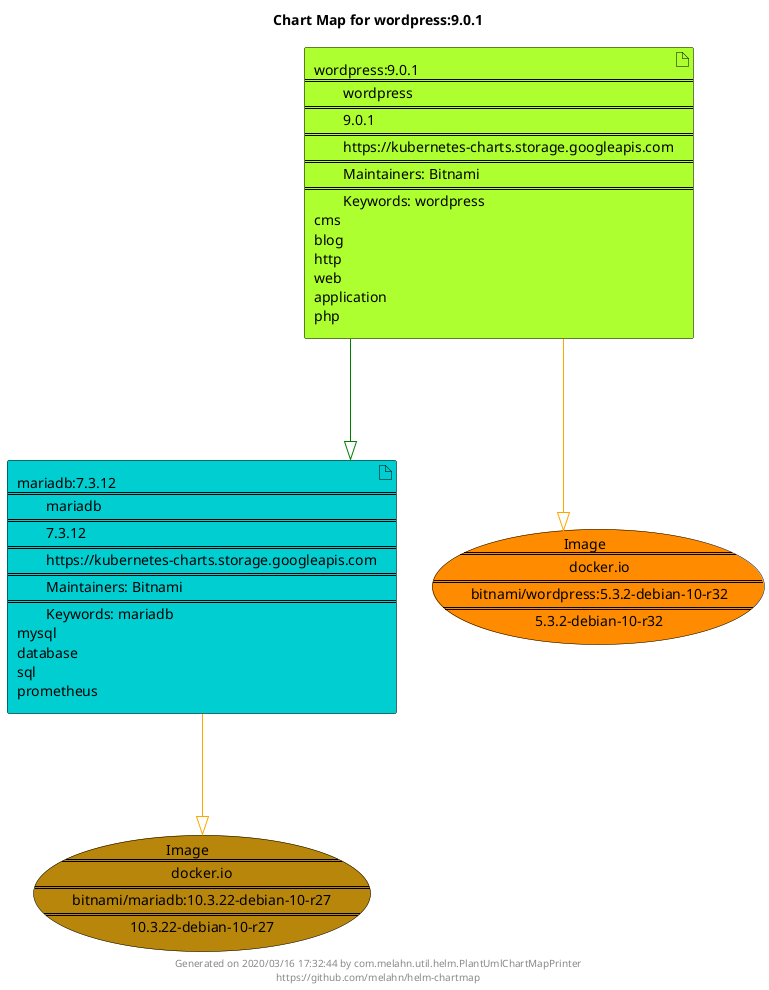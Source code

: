 @startuml
skinparam linetype ortho
skinparam backgroundColor white
skinparam usecaseBorderColor black
skinparam usecaseArrowColor LightSlateGray
skinparam artifactBorderColor black
skinparam artifactArrowColor LightSlateGray

title Chart Map for wordpress:9.0.1

'There are 2 referenced Helm Charts
artifact "wordpress:9.0.1\n====\n\twordpress\n====\n\t9.0.1\n====\n\thttps://kubernetes-charts.storage.googleapis.com\n====\n\tMaintainers: Bitnami\n====\n\tKeywords: wordpress\ncms\nblog\nhttp\nweb\napplication\nphp" as wordpress_9_0_1 #GreenYellow
artifact "mariadb:7.3.12\n====\n\tmariadb\n====\n\t7.3.12\n====\n\thttps://kubernetes-charts.storage.googleapis.com\n====\n\tMaintainers: Bitnami\n====\n\tKeywords: mariadb\nmysql\ndatabase\nsql\nprometheus" as mariadb_7_3_12 #DarkTurquoise

'There are 2 referenced Docker Images
usecase "Image\n====\n\tdocker.io\n====\n\tbitnami/wordpress:5.3.2-debian-10-r32\n====\n\t5.3.2-debian-10-r32" as docker_io_bitnami_wordpress_5_3_2_debian_10_r32 #Darkorange
usecase "Image\n====\n\tdocker.io\n====\n\tbitnami/mariadb:10.3.22-debian-10-r27\n====\n\t10.3.22-debian-10-r27" as docker_io_bitnami_mariadb_10_3_22_debian_10_r27 #DarkGoldenRod

'Chart Dependencies
wordpress_9_0_1--[#green]-|>mariadb_7_3_12
wordpress_9_0_1--[#orange]-|>docker_io_bitnami_wordpress_5_3_2_debian_10_r32
mariadb_7_3_12--[#orange]-|>docker_io_bitnami_mariadb_10_3_22_debian_10_r27

center footer Generated on 2020/03/16 17:32:44 by com.melahn.util.helm.PlantUmlChartMapPrinter\nhttps://github.com/melahn/helm-chartmap
@enduml
